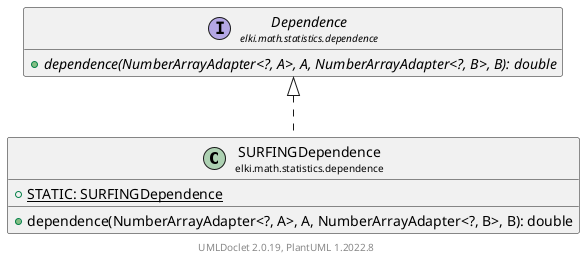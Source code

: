 @startuml
    remove .*\.(Instance|Par|Parameterizer|Factory)$
    set namespaceSeparator none
    hide empty fields
    hide empty methods

    class "<size:14>SURFINGDependence\n<size:10>elki.math.statistics.dependence" as elki.math.statistics.dependence.SURFINGDependence [[SURFINGDependence.html]] {
        {static} +STATIC: SURFINGDependence
        +dependence(NumberArrayAdapter<?, A>, A, NumberArrayAdapter<?, B>, B): double
    }

    interface "<size:14>Dependence\n<size:10>elki.math.statistics.dependence" as elki.math.statistics.dependence.Dependence [[Dependence.html]] {
        {abstract} +dependence(NumberArrayAdapter<?, A>, A, NumberArrayAdapter<?, B>, B): double
    }
    class "<size:14>SURFINGDependence.Par\n<size:10>elki.math.statistics.dependence" as elki.math.statistics.dependence.SURFINGDependence.Par [[SURFINGDependence.Par.html]]

    elki.math.statistics.dependence.Dependence <|.. elki.math.statistics.dependence.SURFINGDependence
    elki.math.statistics.dependence.SURFINGDependence +-- elki.math.statistics.dependence.SURFINGDependence.Par

    center footer UMLDoclet 2.0.19, PlantUML 1.2022.8
@enduml
